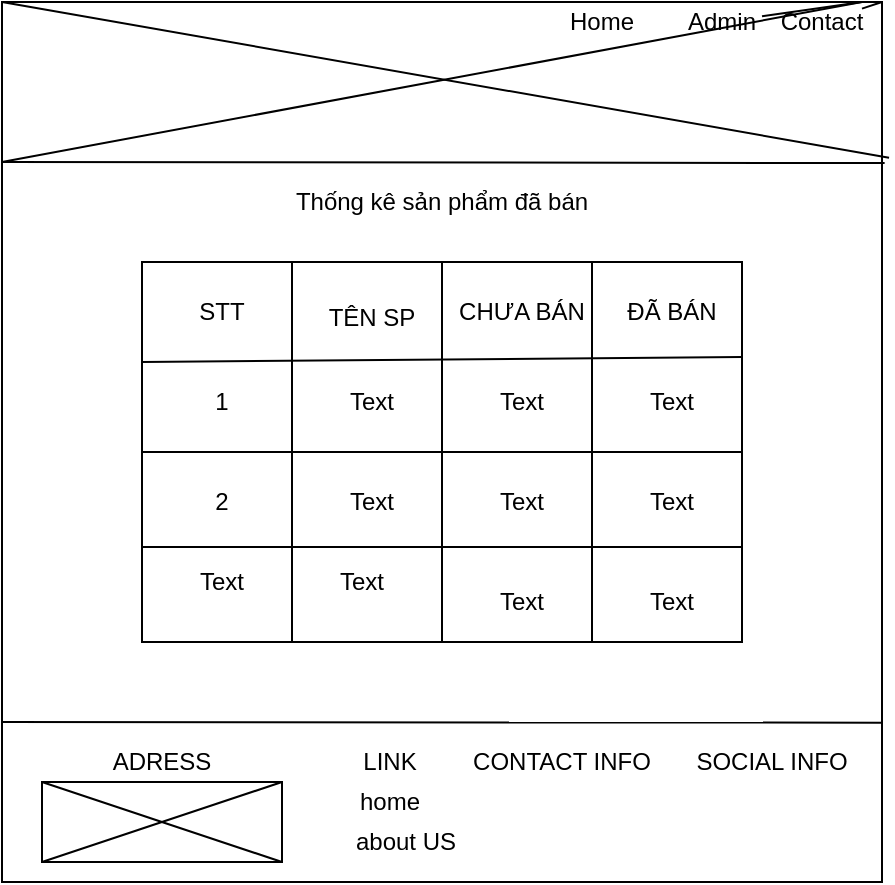 <mxfile version="13.4.4" type="github">
  <diagram id="coVfH8RrGLPoOKdQeGPE" name="Page-1">
    <mxGraphModel dx="1240" dy="619" grid="1" gridSize="10" guides="1" tooltips="1" connect="1" arrows="1" fold="1" page="1" pageScale="1" pageWidth="827" pageHeight="1169" math="0" shadow="0">
      <root>
        <mxCell id="0" />
        <mxCell id="1" parent="0" />
        <mxCell id="BTsz7jK5ggXGLhRazA4E-3" value="" style="rounded=0;whiteSpace=wrap;html=1;" vertex="1" parent="1">
          <mxGeometry x="240" y="40" width="440" height="440" as="geometry" />
        </mxCell>
        <mxCell id="BTsz7jK5ggXGLhRazA4E-5" value="" style="endArrow=none;html=1;entryX=1.003;entryY=0.183;entryDx=0;entryDy=0;entryPerimeter=0;" edge="1" parent="1" target="BTsz7jK5ggXGLhRazA4E-3">
          <mxGeometry width="50" height="50" relative="1" as="geometry">
            <mxPoint x="240" y="120" as="sourcePoint" />
            <mxPoint x="290" y="120" as="targetPoint" />
          </mxGeometry>
        </mxCell>
        <mxCell id="BTsz7jK5ggXGLhRazA4E-6" value="" style="endArrow=none;html=1;entryX=1;entryY=0;entryDx=0;entryDy=0;" edge="1" parent="1" source="BTsz7jK5ggXGLhRazA4E-10" target="BTsz7jK5ggXGLhRazA4E-3">
          <mxGeometry width="50" height="50" relative="1" as="geometry">
            <mxPoint x="240" y="120" as="sourcePoint" />
            <mxPoint x="290" y="70" as="targetPoint" />
          </mxGeometry>
        </mxCell>
        <mxCell id="BTsz7jK5ggXGLhRazA4E-7" value="" style="endArrow=none;html=1;exitX=0;exitY=0;exitDx=0;exitDy=0;entryX=1.008;entryY=0.177;entryDx=0;entryDy=0;entryPerimeter=0;" edge="1" parent="1" source="BTsz7jK5ggXGLhRazA4E-3" target="BTsz7jK5ggXGLhRazA4E-3">
          <mxGeometry width="50" height="50" relative="1" as="geometry">
            <mxPoint x="240" y="90" as="sourcePoint" />
            <mxPoint x="290" y="40" as="targetPoint" />
          </mxGeometry>
        </mxCell>
        <mxCell id="BTsz7jK5ggXGLhRazA4E-8" value="Home" style="text;html=1;strokeColor=none;fillColor=none;align=center;verticalAlign=middle;whiteSpace=wrap;rounded=0;" vertex="1" parent="1">
          <mxGeometry x="520" y="40" width="40" height="20" as="geometry" />
        </mxCell>
        <mxCell id="BTsz7jK5ggXGLhRazA4E-10" value="Contact" style="text;html=1;strokeColor=none;fillColor=none;align=center;verticalAlign=middle;whiteSpace=wrap;rounded=0;" vertex="1" parent="1">
          <mxGeometry x="630" y="40" width="40" height="20" as="geometry" />
        </mxCell>
        <mxCell id="BTsz7jK5ggXGLhRazA4E-11" value="" style="endArrow=none;html=1;entryX=1;entryY=0;entryDx=0;entryDy=0;" edge="1" parent="1" source="BTsz7jK5ggXGLhRazA4E-9" target="BTsz7jK5ggXGLhRazA4E-10">
          <mxGeometry width="50" height="50" relative="1" as="geometry">
            <mxPoint x="240" y="120" as="sourcePoint" />
            <mxPoint x="680" y="40" as="targetPoint" />
          </mxGeometry>
        </mxCell>
        <mxCell id="BTsz7jK5ggXGLhRazA4E-9" value="Admin" style="text;html=1;strokeColor=none;fillColor=none;align=center;verticalAlign=middle;whiteSpace=wrap;rounded=0;" vertex="1" parent="1">
          <mxGeometry x="580" y="40" width="40" height="20" as="geometry" />
        </mxCell>
        <mxCell id="BTsz7jK5ggXGLhRazA4E-13" value="" style="endArrow=none;html=1;entryX=1;entryY=0;entryDx=0;entryDy=0;" edge="1" parent="1" target="BTsz7jK5ggXGLhRazA4E-10">
          <mxGeometry width="50" height="50" relative="1" as="geometry">
            <mxPoint x="240" y="120" as="sourcePoint" />
            <mxPoint x="670" y="40" as="targetPoint" />
          </mxGeometry>
        </mxCell>
        <mxCell id="BTsz7jK5ggXGLhRazA4E-14" value="Thống kê sản phẩm đã bán" style="text;html=1;strokeColor=none;fillColor=none;align=center;verticalAlign=middle;whiteSpace=wrap;rounded=0;" vertex="1" parent="1">
          <mxGeometry x="380" y="130" width="160" height="20" as="geometry" />
        </mxCell>
        <mxCell id="BTsz7jK5ggXGLhRazA4E-15" value="" style="endArrow=none;html=1;entryX=1;entryY=0.819;entryDx=0;entryDy=0;entryPerimeter=0;" edge="1" parent="1" target="BTsz7jK5ggXGLhRazA4E-3">
          <mxGeometry width="50" height="50" relative="1" as="geometry">
            <mxPoint x="240" y="400" as="sourcePoint" />
            <mxPoint x="290" y="350" as="targetPoint" />
          </mxGeometry>
        </mxCell>
        <mxCell id="BTsz7jK5ggXGLhRazA4E-16" value="ADRESS" style="text;html=1;strokeColor=none;fillColor=none;align=center;verticalAlign=middle;whiteSpace=wrap;rounded=0;" vertex="1" parent="1">
          <mxGeometry x="300" y="410" width="40" height="20" as="geometry" />
        </mxCell>
        <mxCell id="BTsz7jK5ggXGLhRazA4E-17" value="LINK" style="text;html=1;strokeColor=none;fillColor=none;align=center;verticalAlign=middle;whiteSpace=wrap;rounded=0;" vertex="1" parent="1">
          <mxGeometry x="414" y="410" width="40" height="20" as="geometry" />
        </mxCell>
        <mxCell id="BTsz7jK5ggXGLhRazA4E-18" value="CONTACT INFO" style="text;html=1;strokeColor=none;fillColor=none;align=center;verticalAlign=middle;whiteSpace=wrap;rounded=0;" vertex="1" parent="1">
          <mxGeometry x="460" y="410" width="120" height="20" as="geometry" />
        </mxCell>
        <mxCell id="BTsz7jK5ggXGLhRazA4E-21" style="edgeStyle=orthogonalEdgeStyle;rounded=0;orthogonalLoop=1;jettySize=auto;html=1;exitX=0.5;exitY=1;exitDx=0;exitDy=0;" edge="1" parent="1" source="BTsz7jK5ggXGLhRazA4E-18" target="BTsz7jK5ggXGLhRazA4E-18">
          <mxGeometry relative="1" as="geometry" />
        </mxCell>
        <mxCell id="BTsz7jK5ggXGLhRazA4E-22" value="SOCIAL INFO" style="text;html=1;strokeColor=none;fillColor=none;align=center;verticalAlign=middle;whiteSpace=wrap;rounded=0;" vertex="1" parent="1">
          <mxGeometry x="580" y="410" width="90" height="20" as="geometry" />
        </mxCell>
        <mxCell id="BTsz7jK5ggXGLhRazA4E-24" value="" style="rounded=0;whiteSpace=wrap;html=1;strokeColor=#000000;fillColor=none;gradientColor=none;" vertex="1" parent="1">
          <mxGeometry x="260" y="430" width="120" height="40" as="geometry" />
        </mxCell>
        <mxCell id="BTsz7jK5ggXGLhRazA4E-27" value="" style="rounded=0;whiteSpace=wrap;html=1;strokeColor=#000000;fillColor=none;gradientColor=none;" vertex="1" parent="1">
          <mxGeometry x="310" y="170" width="300" height="190" as="geometry" />
        </mxCell>
        <mxCell id="BTsz7jK5ggXGLhRazA4E-28" value="" style="endArrow=none;html=1;entryX=1;entryY=0.25;entryDx=0;entryDy=0;" edge="1" parent="1" target="BTsz7jK5ggXGLhRazA4E-27">
          <mxGeometry width="50" height="50" relative="1" as="geometry">
            <mxPoint x="310" y="220" as="sourcePoint" />
            <mxPoint x="360" y="170" as="targetPoint" />
          </mxGeometry>
        </mxCell>
        <mxCell id="BTsz7jK5ggXGLhRazA4E-29" value="" style="endArrow=none;html=1;entryX=1;entryY=0.5;entryDx=0;entryDy=0;exitX=0;exitY=0.5;exitDx=0;exitDy=0;" edge="1" parent="1" source="BTsz7jK5ggXGLhRazA4E-27" target="BTsz7jK5ggXGLhRazA4E-27">
          <mxGeometry width="50" height="50" relative="1" as="geometry">
            <mxPoint x="340" y="265" as="sourcePoint" />
            <mxPoint x="360" y="220" as="targetPoint" />
          </mxGeometry>
        </mxCell>
        <mxCell id="BTsz7jK5ggXGLhRazA4E-30" value="" style="endArrow=none;html=1;entryX=1;entryY=0.75;entryDx=0;entryDy=0;exitX=0;exitY=0.75;exitDx=0;exitDy=0;" edge="1" parent="1" source="BTsz7jK5ggXGLhRazA4E-27" target="BTsz7jK5ggXGLhRazA4E-27">
          <mxGeometry width="50" height="50" relative="1" as="geometry">
            <mxPoint x="410" y="313" as="sourcePoint" />
            <mxPoint x="360" y="270" as="targetPoint" />
          </mxGeometry>
        </mxCell>
        <mxCell id="BTsz7jK5ggXGLhRazA4E-31" value="" style="endArrow=none;html=1;exitX=0.25;exitY=1;exitDx=0;exitDy=0;entryX=0.25;entryY=0;entryDx=0;entryDy=0;" edge="1" parent="1" source="BTsz7jK5ggXGLhRazA4E-27" target="BTsz7jK5ggXGLhRazA4E-27">
          <mxGeometry width="50" height="50" relative="1" as="geometry">
            <mxPoint x="310" y="220" as="sourcePoint" />
            <mxPoint x="360" y="170" as="targetPoint" />
          </mxGeometry>
        </mxCell>
        <mxCell id="BTsz7jK5ggXGLhRazA4E-32" value="" style="endArrow=none;html=1;entryX=0.5;entryY=0;entryDx=0;entryDy=0;exitX=0.5;exitY=1;exitDx=0;exitDy=0;" edge="1" parent="1" source="BTsz7jK5ggXGLhRazA4E-27" target="BTsz7jK5ggXGLhRazA4E-27">
          <mxGeometry width="50" height="50" relative="1" as="geometry">
            <mxPoint x="400" y="220" as="sourcePoint" />
            <mxPoint x="450" y="170" as="targetPoint" />
          </mxGeometry>
        </mxCell>
        <mxCell id="BTsz7jK5ggXGLhRazA4E-33" value="" style="endArrow=none;html=1;exitX=0.75;exitY=1;exitDx=0;exitDy=0;entryX=0.75;entryY=0;entryDx=0;entryDy=0;" edge="1" parent="1" source="BTsz7jK5ggXGLhRazA4E-27" target="BTsz7jK5ggXGLhRazA4E-27">
          <mxGeometry width="50" height="50" relative="1" as="geometry">
            <mxPoint x="500" y="320" as="sourcePoint" />
            <mxPoint x="550" y="270" as="targetPoint" />
          </mxGeometry>
        </mxCell>
        <mxCell id="BTsz7jK5ggXGLhRazA4E-34" value="STT" style="text;html=1;strokeColor=none;fillColor=none;align=center;verticalAlign=middle;whiteSpace=wrap;rounded=0;" vertex="1" parent="1">
          <mxGeometry x="330" y="180" width="40" height="30" as="geometry" />
        </mxCell>
        <mxCell id="BTsz7jK5ggXGLhRazA4E-36" value="&lt;br&gt;TÊN SP" style="text;html=1;strokeColor=none;fillColor=none;align=center;verticalAlign=middle;whiteSpace=wrap;rounded=0;" vertex="1" parent="1">
          <mxGeometry x="400" y="180" width="50" height="20" as="geometry" />
        </mxCell>
        <mxCell id="BTsz7jK5ggXGLhRazA4E-38" value="ĐÃ BÁN" style="text;html=1;strokeColor=none;fillColor=none;align=center;verticalAlign=middle;whiteSpace=wrap;rounded=0;" vertex="1" parent="1">
          <mxGeometry x="550" y="185" width="50" height="20" as="geometry" />
        </mxCell>
        <mxCell id="BTsz7jK5ggXGLhRazA4E-39" value="CHƯA BÁN" style="text;html=1;strokeColor=none;fillColor=none;align=center;verticalAlign=middle;whiteSpace=wrap;rounded=0;" vertex="1" parent="1">
          <mxGeometry x="460" y="185" width="80" height="20" as="geometry" />
        </mxCell>
        <mxCell id="BTsz7jK5ggXGLhRazA4E-40" value="1" style="text;html=1;strokeColor=none;fillColor=none;align=center;verticalAlign=middle;whiteSpace=wrap;rounded=0;" vertex="1" parent="1">
          <mxGeometry x="330" y="230" width="40" height="20" as="geometry" />
        </mxCell>
        <mxCell id="BTsz7jK5ggXGLhRazA4E-41" value="2" style="text;html=1;strokeColor=none;fillColor=none;align=center;verticalAlign=middle;whiteSpace=wrap;rounded=0;" vertex="1" parent="1">
          <mxGeometry x="330" y="280" width="40" height="20" as="geometry" />
        </mxCell>
        <mxCell id="BTsz7jK5ggXGLhRazA4E-42" value="Text" style="text;html=1;strokeColor=none;fillColor=none;align=center;verticalAlign=middle;whiteSpace=wrap;rounded=0;" vertex="1" parent="1">
          <mxGeometry x="330" y="320" width="40" height="20" as="geometry" />
        </mxCell>
        <mxCell id="BTsz7jK5ggXGLhRazA4E-43" value="Text" style="text;html=1;strokeColor=none;fillColor=none;align=center;verticalAlign=middle;whiteSpace=wrap;rounded=0;" vertex="1" parent="1">
          <mxGeometry x="405" y="230" width="40" height="20" as="geometry" />
        </mxCell>
        <mxCell id="BTsz7jK5ggXGLhRazA4E-44" value="Text" style="text;html=1;strokeColor=none;fillColor=none;align=center;verticalAlign=middle;whiteSpace=wrap;rounded=0;" vertex="1" parent="1">
          <mxGeometry x="405" y="280" width="40" height="20" as="geometry" />
        </mxCell>
        <mxCell id="BTsz7jK5ggXGLhRazA4E-45" value="Text" style="text;html=1;strokeColor=none;fillColor=none;align=center;verticalAlign=middle;whiteSpace=wrap;rounded=0;" vertex="1" parent="1">
          <mxGeometry x="400" y="320" width="40" height="20" as="geometry" />
        </mxCell>
        <mxCell id="BTsz7jK5ggXGLhRazA4E-46" value="Text" style="text;html=1;strokeColor=none;fillColor=none;align=center;verticalAlign=middle;whiteSpace=wrap;rounded=0;" vertex="1" parent="1">
          <mxGeometry x="480" y="230" width="40" height="20" as="geometry" />
        </mxCell>
        <mxCell id="BTsz7jK5ggXGLhRazA4E-47" value="Text" style="text;html=1;strokeColor=none;fillColor=none;align=center;verticalAlign=middle;whiteSpace=wrap;rounded=0;" vertex="1" parent="1">
          <mxGeometry x="480" y="280" width="40" height="20" as="geometry" />
        </mxCell>
        <mxCell id="BTsz7jK5ggXGLhRazA4E-48" value="Text" style="text;html=1;strokeColor=none;fillColor=none;align=center;verticalAlign=middle;whiteSpace=wrap;rounded=0;" vertex="1" parent="1">
          <mxGeometry x="480" y="330" width="40" height="20" as="geometry" />
        </mxCell>
        <mxCell id="BTsz7jK5ggXGLhRazA4E-49" value="Text" style="text;html=1;strokeColor=none;fillColor=none;align=center;verticalAlign=middle;whiteSpace=wrap;rounded=0;" vertex="1" parent="1">
          <mxGeometry x="555" y="230" width="40" height="20" as="geometry" />
        </mxCell>
        <mxCell id="BTsz7jK5ggXGLhRazA4E-50" value="Text" style="text;html=1;strokeColor=none;fillColor=none;align=center;verticalAlign=middle;whiteSpace=wrap;rounded=0;" vertex="1" parent="1">
          <mxGeometry x="555" y="280" width="40" height="20" as="geometry" />
        </mxCell>
        <mxCell id="BTsz7jK5ggXGLhRazA4E-51" value="Text" style="text;html=1;strokeColor=none;fillColor=none;align=center;verticalAlign=middle;whiteSpace=wrap;rounded=0;" vertex="1" parent="1">
          <mxGeometry x="555" y="330" width="40" height="20" as="geometry" />
        </mxCell>
        <mxCell id="BTsz7jK5ggXGLhRazA4E-52" value="" style="endArrow=none;html=1;exitX=0;exitY=0;exitDx=0;exitDy=0;entryX=1;entryY=1;entryDx=0;entryDy=0;" edge="1" parent="1" source="BTsz7jK5ggXGLhRazA4E-24" target="BTsz7jK5ggXGLhRazA4E-24">
          <mxGeometry width="50" height="50" relative="1" as="geometry">
            <mxPoint x="260" y="480" as="sourcePoint" />
            <mxPoint x="310" y="430" as="targetPoint" />
          </mxGeometry>
        </mxCell>
        <mxCell id="BTsz7jK5ggXGLhRazA4E-53" value="" style="endArrow=none;html=1;entryX=1;entryY=0;entryDx=0;entryDy=0;" edge="1" parent="1" target="BTsz7jK5ggXGLhRazA4E-24">
          <mxGeometry width="50" height="50" relative="1" as="geometry">
            <mxPoint x="260" y="470" as="sourcePoint" />
            <mxPoint x="310" y="420" as="targetPoint" />
          </mxGeometry>
        </mxCell>
        <mxCell id="BTsz7jK5ggXGLhRazA4E-54" value="home" style="text;html=1;strokeColor=none;fillColor=none;align=center;verticalAlign=middle;whiteSpace=wrap;rounded=0;" vertex="1" parent="1">
          <mxGeometry x="414" y="430" width="40" height="20" as="geometry" />
        </mxCell>
        <mxCell id="BTsz7jK5ggXGLhRazA4E-55" value="about US" style="text;html=1;strokeColor=none;fillColor=none;align=center;verticalAlign=middle;whiteSpace=wrap;rounded=0;" vertex="1" parent="1">
          <mxGeometry x="414" y="450" width="56" height="20" as="geometry" />
        </mxCell>
      </root>
    </mxGraphModel>
  </diagram>
</mxfile>
